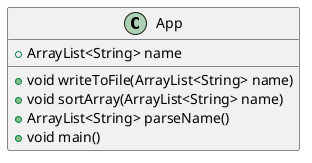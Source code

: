 @startuml

class App
{
    +ArrayList<String> name

    +void writeToFile(ArrayList<String> name)
    +void sortArray(ArrayList<String> name)
    +ArrayList<String> parseName()
    +void main()

}

@enduml